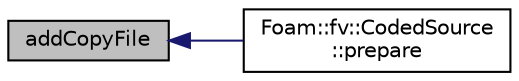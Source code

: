 digraph "addCopyFile"
{
  bgcolor="transparent";
  edge [fontname="Helvetica",fontsize="10",labelfontname="Helvetica",labelfontsize="10"];
  node [fontname="Helvetica",fontsize="10",shape=record];
  rankdir="LR";
  Node1 [label="addCopyFile",height=0.2,width=0.4,color="black", fillcolor="grey75", style="filled" fontcolor="black"];
  Node1 -> Node2 [dir="back",color="midnightblue",fontsize="10",style="solid",fontname="Helvetica"];
  Node2 [label="Foam::fv::CodedSource\l::prepare",height=0.2,width=0.4,color="black",URL="$classFoam_1_1fv_1_1CodedSource.html#a690705b8ff660cc2f986867bdf783564",tooltip="Adapt the context for the current object. "];
}
